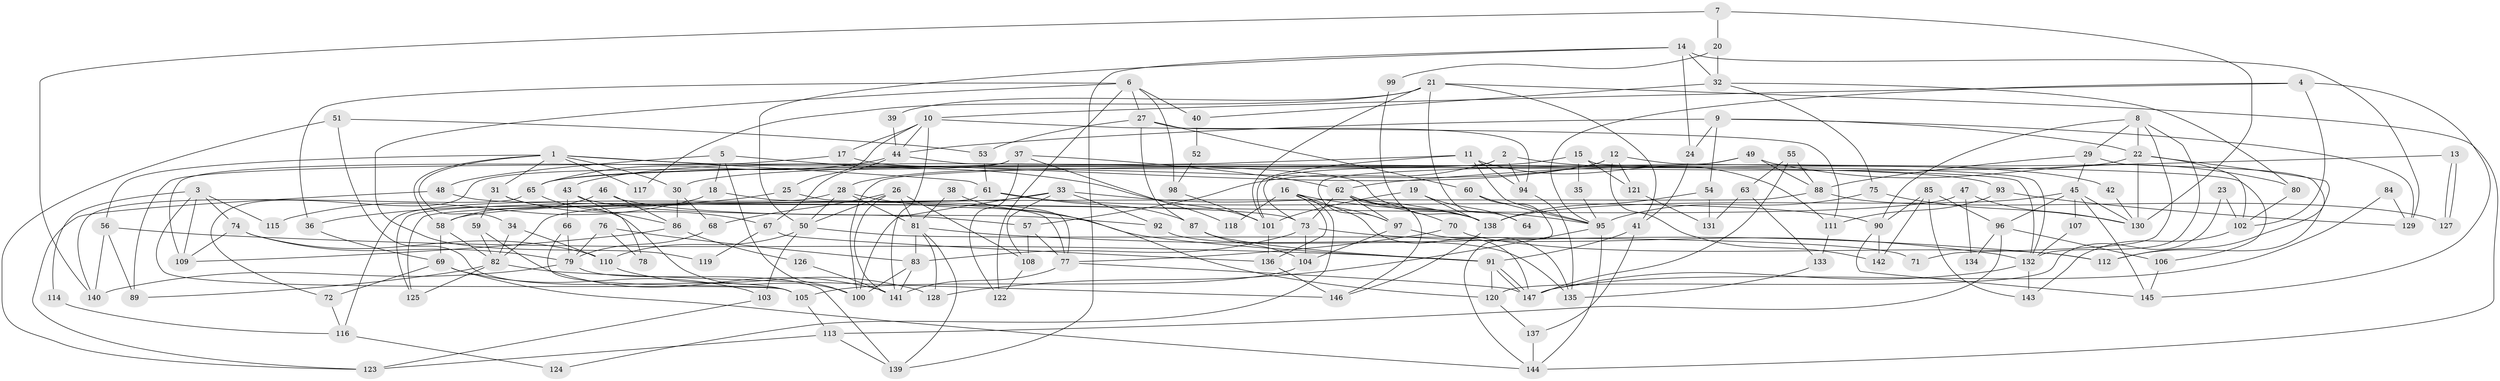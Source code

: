 // coarse degree distribution, {5: 0.1891891891891892, 6: 0.20270270270270271, 3: 0.12162162162162163, 9: 0.05405405405405406, 4: 0.16216216216216217, 2: 0.06756756756756757, 11: 0.02702702702702703, 7: 0.0945945945945946, 10: 0.04054054054054054, 8: 0.04054054054054054}
// Generated by graph-tools (version 1.1) at 2025/37/03/04/25 23:37:10]
// undirected, 147 vertices, 294 edges
graph export_dot {
  node [color=gray90,style=filled];
  1;
  2;
  3;
  4;
  5;
  6;
  7;
  8;
  9;
  10;
  11;
  12;
  13;
  14;
  15;
  16;
  17;
  18;
  19;
  20;
  21;
  22;
  23;
  24;
  25;
  26;
  27;
  28;
  29;
  30;
  31;
  32;
  33;
  34;
  35;
  36;
  37;
  38;
  39;
  40;
  41;
  42;
  43;
  44;
  45;
  46;
  47;
  48;
  49;
  50;
  51;
  52;
  53;
  54;
  55;
  56;
  57;
  58;
  59;
  60;
  61;
  62;
  63;
  64;
  65;
  66;
  67;
  68;
  69;
  70;
  71;
  72;
  73;
  74;
  75;
  76;
  77;
  78;
  79;
  80;
  81;
  82;
  83;
  84;
  85;
  86;
  87;
  88;
  89;
  90;
  91;
  92;
  93;
  94;
  95;
  96;
  97;
  98;
  99;
  100;
  101;
  102;
  103;
  104;
  105;
  106;
  107;
  108;
  109;
  110;
  111;
  112;
  113;
  114;
  115;
  116;
  117;
  118;
  119;
  120;
  121;
  122;
  123;
  124;
  125;
  126;
  127;
  128;
  129;
  130;
  131;
  132;
  133;
  134;
  135;
  136;
  137;
  138;
  139;
  140;
  141;
  142;
  143;
  144;
  145;
  146;
  147;
  1 -- 30;
  1 -- 56;
  1 -- 31;
  1 -- 34;
  1 -- 58;
  1 -- 61;
  1 -- 117;
  1 -- 138;
  2 -- 73;
  2 -- 57;
  2 -- 42;
  2 -- 94;
  3 -- 105;
  3 -- 109;
  3 -- 74;
  3 -- 114;
  3 -- 115;
  4 -- 145;
  4 -- 95;
  4 -- 10;
  4 -- 102;
  5 -- 101;
  5 -- 100;
  5 -- 18;
  5 -- 48;
  6 -- 27;
  6 -- 36;
  6 -- 40;
  6 -- 98;
  6 -- 119;
  6 -- 122;
  7 -- 140;
  7 -- 130;
  7 -- 20;
  8 -- 132;
  8 -- 90;
  8 -- 22;
  8 -- 29;
  8 -- 71;
  9 -- 44;
  9 -- 129;
  9 -- 22;
  9 -- 24;
  9 -- 54;
  10 -- 44;
  10 -- 17;
  10 -- 25;
  10 -- 111;
  10 -- 141;
  11 -- 94;
  11 -- 95;
  11 -- 65;
  11 -- 101;
  11 -- 111;
  12 -- 43;
  12 -- 28;
  12 -- 106;
  12 -- 121;
  12 -- 142;
  13 -- 62;
  13 -- 127;
  13 -- 127;
  14 -- 139;
  14 -- 50;
  14 -- 24;
  14 -- 32;
  14 -- 129;
  15 -- 121;
  15 -- 132;
  15 -- 35;
  15 -- 65;
  16 -- 147;
  16 -- 97;
  16 -- 95;
  16 -- 118;
  16 -- 124;
  16 -- 136;
  17 -- 89;
  17 -- 93;
  18 -- 77;
  18 -- 115;
  19 -- 138;
  19 -- 101;
  19 -- 64;
  20 -- 32;
  20 -- 99;
  21 -- 101;
  21 -- 41;
  21 -- 39;
  21 -- 64;
  21 -- 117;
  21 -- 144;
  22 -- 30;
  22 -- 102;
  22 -- 112;
  22 -- 130;
  23 -- 120;
  23 -- 102;
  24 -- 41;
  25 -- 77;
  25 -- 36;
  26 -- 81;
  26 -- 141;
  26 -- 50;
  26 -- 68;
  26 -- 108;
  27 -- 94;
  27 -- 60;
  27 -- 53;
  27 -- 87;
  28 -- 81;
  28 -- 91;
  28 -- 50;
  28 -- 116;
  29 -- 45;
  29 -- 88;
  29 -- 112;
  30 -- 86;
  30 -- 68;
  31 -- 59;
  31 -- 67;
  31 -- 100;
  32 -- 75;
  32 -- 40;
  32 -- 80;
  33 -- 138;
  33 -- 82;
  33 -- 92;
  33 -- 100;
  33 -- 108;
  34 -- 82;
  34 -- 110;
  35 -- 95;
  36 -- 69;
  37 -- 122;
  37 -- 62;
  37 -- 72;
  37 -- 109;
  37 -- 118;
  38 -- 120;
  38 -- 81;
  39 -- 44;
  40 -- 52;
  41 -- 91;
  41 -- 137;
  42 -- 130;
  43 -- 57;
  43 -- 66;
  43 -- 78;
  44 -- 67;
  44 -- 65;
  44 -- 132;
  45 -- 138;
  45 -- 96;
  45 -- 107;
  45 -- 130;
  45 -- 145;
  46 -- 86;
  46 -- 58;
  46 -- 92;
  47 -- 58;
  47 -- 130;
  47 -- 134;
  48 -- 123;
  48 -- 73;
  49 -- 80;
  49 -- 100;
  49 -- 88;
  49 -- 97;
  50 -- 71;
  50 -- 103;
  50 -- 110;
  51 -- 53;
  51 -- 105;
  51 -- 123;
  52 -- 98;
  53 -- 61;
  54 -- 138;
  54 -- 131;
  55 -- 88;
  55 -- 147;
  55 -- 63;
  56 -- 91;
  56 -- 140;
  56 -- 89;
  57 -- 77;
  57 -- 108;
  58 -- 82;
  58 -- 69;
  59 -- 82;
  59 -- 141;
  60 -- 144;
  60 -- 95;
  61 -- 87;
  61 -- 90;
  61 -- 125;
  62 -- 70;
  62 -- 73;
  62 -- 97;
  62 -- 138;
  62 -- 146;
  63 -- 133;
  63 -- 131;
  65 -- 86;
  65 -- 140;
  66 -- 105;
  66 -- 79;
  67 -- 136;
  67 -- 119;
  68 -- 79;
  69 -- 144;
  69 -- 72;
  69 -- 103;
  70 -- 77;
  70 -- 112;
  72 -- 116;
  73 -- 132;
  73 -- 83;
  73 -- 104;
  74 -- 110;
  74 -- 79;
  74 -- 109;
  75 -- 95;
  75 -- 130;
  76 -- 79;
  76 -- 83;
  76 -- 78;
  77 -- 147;
  77 -- 141;
  79 -- 139;
  79 -- 140;
  80 -- 102;
  81 -- 83;
  81 -- 112;
  81 -- 128;
  81 -- 139;
  82 -- 146;
  82 -- 125;
  82 -- 89;
  83 -- 100;
  83 -- 141;
  84 -- 147;
  84 -- 129;
  85 -- 142;
  85 -- 96;
  85 -- 90;
  85 -- 143;
  86 -- 109;
  86 -- 126;
  87 -- 104;
  87 -- 91;
  88 -- 125;
  88 -- 127;
  90 -- 142;
  90 -- 145;
  91 -- 147;
  91 -- 147;
  91 -- 120;
  92 -- 135;
  93 -- 111;
  93 -- 129;
  94 -- 135;
  95 -- 128;
  95 -- 144;
  96 -- 113;
  96 -- 106;
  96 -- 134;
  97 -- 104;
  97 -- 135;
  98 -- 101;
  99 -- 138;
  101 -- 136;
  102 -- 143;
  103 -- 123;
  104 -- 105;
  105 -- 113;
  106 -- 145;
  107 -- 132;
  108 -- 122;
  110 -- 128;
  111 -- 133;
  113 -- 123;
  113 -- 139;
  114 -- 116;
  116 -- 124;
  120 -- 137;
  121 -- 131;
  126 -- 141;
  132 -- 143;
  132 -- 147;
  133 -- 135;
  136 -- 146;
  137 -- 144;
  138 -- 146;
}
